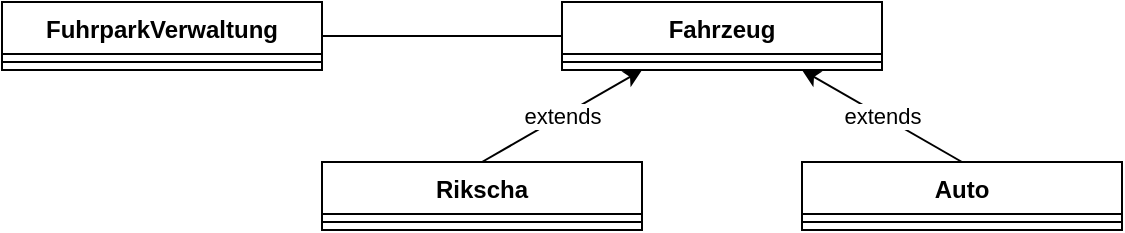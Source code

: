 <mxfile version="13.9.9" type="device"><diagram id="aCXiguq0Ydvz75w0-Lke" name="Seite-1"><mxGraphModel dx="1086" dy="806" grid="1" gridSize="10" guides="1" tooltips="1" connect="1" arrows="1" fold="1" page="1" pageScale="1" pageWidth="827" pageHeight="1169" math="0" shadow="0"><root><mxCell id="0"/><mxCell id="1" parent="0"/><mxCell id="BoO_7qNmUssb66-EvRO4-1" value="FuhrparkVerwaltung" style="swimlane;fontStyle=1;align=center;verticalAlign=top;childLayout=stackLayout;horizontal=1;startSize=26;horizontalStack=0;resizeParent=1;resizeParentMax=0;resizeLast=0;collapsible=1;marginBottom=0;" parent="1" vertex="1"><mxGeometry x="80" y="360" width="160" height="34" as="geometry"/></mxCell><mxCell id="BoO_7qNmUssb66-EvRO4-3" value="" style="line;strokeWidth=1;fillColor=none;align=left;verticalAlign=middle;spacingTop=-1;spacingLeft=3;spacingRight=3;rotatable=0;labelPosition=right;points=[];portConstraint=eastwest;" parent="BoO_7qNmUssb66-EvRO4-1" vertex="1"><mxGeometry y="26" width="160" height="8" as="geometry"/></mxCell><mxCell id="BoO_7qNmUssb66-EvRO4-5" value="Fahrzeug" style="swimlane;fontStyle=1;align=center;verticalAlign=top;childLayout=stackLayout;horizontal=1;startSize=26;horizontalStack=0;resizeParent=1;resizeParentMax=0;resizeLast=0;collapsible=1;marginBottom=0;" parent="1" vertex="1"><mxGeometry x="360" y="360" width="160" height="34" as="geometry"/></mxCell><mxCell id="BoO_7qNmUssb66-EvRO4-6" value="" style="line;strokeWidth=1;fillColor=none;align=left;verticalAlign=middle;spacingTop=-1;spacingLeft=3;spacingRight=3;rotatable=0;labelPosition=right;points=[];portConstraint=eastwest;" parent="BoO_7qNmUssb66-EvRO4-5" vertex="1"><mxGeometry y="26" width="160" height="8" as="geometry"/></mxCell><mxCell id="BoO_7qNmUssb66-EvRO4-7" value="Rikscha" style="swimlane;fontStyle=1;align=center;verticalAlign=top;childLayout=stackLayout;horizontal=1;startSize=26;horizontalStack=0;resizeParent=1;resizeParentMax=0;resizeLast=0;collapsible=1;marginBottom=0;" parent="1" vertex="1"><mxGeometry x="240" y="440" width="160" height="34" as="geometry"/></mxCell><mxCell id="BoO_7qNmUssb66-EvRO4-8" value="" style="line;strokeWidth=1;fillColor=none;align=left;verticalAlign=middle;spacingTop=-1;spacingLeft=3;spacingRight=3;rotatable=0;labelPosition=right;points=[];portConstraint=eastwest;" parent="BoO_7qNmUssb66-EvRO4-7" vertex="1"><mxGeometry y="26" width="160" height="8" as="geometry"/></mxCell><mxCell id="BoO_7qNmUssb66-EvRO4-9" value="Auto" style="swimlane;fontStyle=1;align=center;verticalAlign=top;childLayout=stackLayout;horizontal=1;startSize=26;horizontalStack=0;resizeParent=1;resizeParentMax=0;resizeLast=0;collapsible=1;marginBottom=0;" parent="1" vertex="1"><mxGeometry x="480" y="440" width="160" height="34" as="geometry"/></mxCell><mxCell id="BoO_7qNmUssb66-EvRO4-10" value="" style="line;strokeWidth=1;fillColor=none;align=left;verticalAlign=middle;spacingTop=-1;spacingLeft=3;spacingRight=3;rotatable=0;labelPosition=right;points=[];portConstraint=eastwest;" parent="BoO_7qNmUssb66-EvRO4-9" vertex="1"><mxGeometry y="26" width="160" height="8" as="geometry"/></mxCell><mxCell id="BoO_7qNmUssb66-EvRO4-13" value="" style="endArrow=none;html=1;exitX=1;exitY=0.5;exitDx=0;exitDy=0;entryX=0;entryY=0.5;entryDx=0;entryDy=0;" parent="1" source="BoO_7qNmUssb66-EvRO4-1" target="BoO_7qNmUssb66-EvRO4-5" edge="1"><mxGeometry width="50" height="50" relative="1" as="geometry"><mxPoint x="230" y="340" as="sourcePoint"/><mxPoint x="280" y="290" as="targetPoint"/></mxGeometry></mxCell><mxCell id="BoO_7qNmUssb66-EvRO4-17" value="" style="endArrow=classic;html=1;exitX=0.5;exitY=0;exitDx=0;exitDy=0;entryX=0.25;entryY=1;entryDx=0;entryDy=0;" parent="1" source="BoO_7qNmUssb66-EvRO4-7" target="BoO_7qNmUssb66-EvRO4-5" edge="1"><mxGeometry relative="1" as="geometry"><mxPoint x="330" y="430" as="sourcePoint"/><mxPoint x="430" y="430" as="targetPoint"/></mxGeometry></mxCell><mxCell id="BoO_7qNmUssb66-EvRO4-18" value="extends" style="edgeLabel;resizable=0;html=1;align=center;verticalAlign=middle;" parent="BoO_7qNmUssb66-EvRO4-17" connectable="0" vertex="1"><mxGeometry relative="1" as="geometry"/></mxCell><mxCell id="BoO_7qNmUssb66-EvRO4-30" value="" style="endArrow=classic;html=1;exitX=0.5;exitY=0;exitDx=0;exitDy=0;entryX=0.75;entryY=1;entryDx=0;entryDy=0;" parent="1" source="BoO_7qNmUssb66-EvRO4-9" target="BoO_7qNmUssb66-EvRO4-5" edge="1"><mxGeometry relative="1" as="geometry"><mxPoint x="330" y="450.0" as="sourcePoint"/><mxPoint x="410.0" y="404.0" as="targetPoint"/></mxGeometry></mxCell><mxCell id="BoO_7qNmUssb66-EvRO4-31" value="extends" style="edgeLabel;resizable=0;html=1;align=center;verticalAlign=middle;" parent="BoO_7qNmUssb66-EvRO4-30" connectable="0" vertex="1"><mxGeometry relative="1" as="geometry"/></mxCell></root></mxGraphModel></diagram></mxfile>